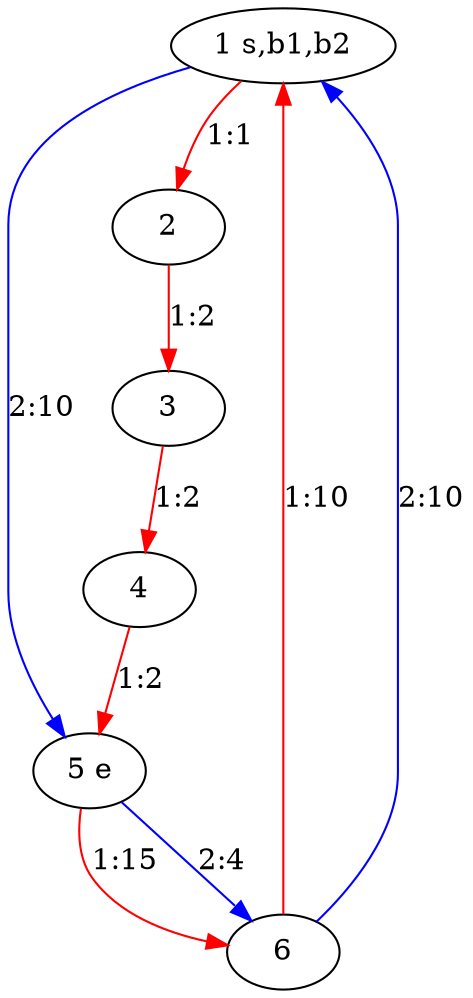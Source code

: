 digraph "instance-9" {
	1 [label="1 s,b1,b2"]
	5 [label="5 e"]
	2 [label=2]
	1 -> 2 [label="1:1" color=red weight=1]
	3 [label=3]
	2 -> 3 [label="1:2" color=red weight=2]
	4 [label=4]
	3 -> 4 [label="1:2" color=red weight=2]
	4 -> 5 [label="1:2" color=red weight=2]
	6 [label=6]
	5 -> 6 [label="1:15" color=red weight=15]
	6 -> 1 [label="1:10" color=red weight=10]
	1 -> 5 [label="2:10" color=blue weight=10]
	5 -> 6 [label="2:4" color=blue weight=4]
	6 -> 1 [label="2:10" color=blue weight=10]
}
